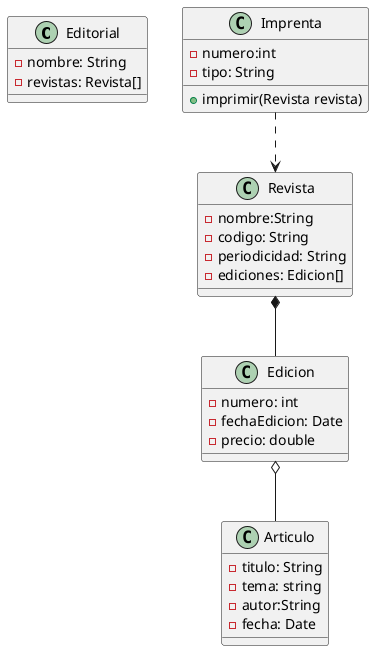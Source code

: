 @startuml
'https://plantuml.com/class-diagram
class Editorial{
-nombre: String
-revistas: Revista[]
}
class Revista{
-nombre:String
-codigo: String
-periodicidad: String
-ediciones: Edicion[]
}
Revista *-- Edicion
class Edicion{
-numero: int
-fechaEdicion: Date
-precio: double
}
Edicion o-- Articulo
class Articulo{
-titulo: String
-tema: string
-autor:String
-fecha: Date
}
Imprenta ..> Revista
class Imprenta{
-numero:int
-tipo: String
+imprimir(Revista revista)
}

@enduml